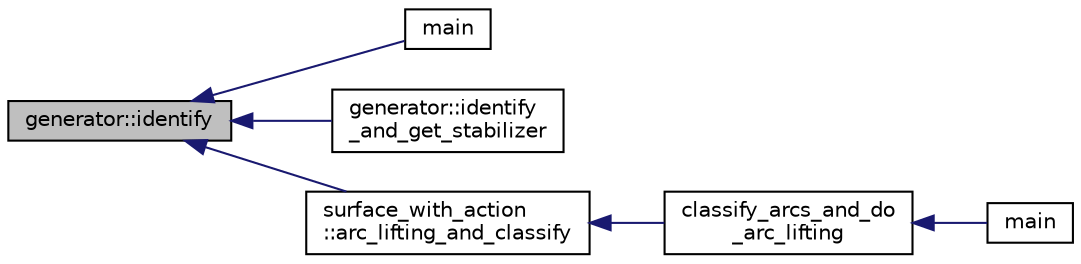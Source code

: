 digraph "generator::identify"
{
  edge [fontname="Helvetica",fontsize="10",labelfontname="Helvetica",labelfontsize="10"];
  node [fontname="Helvetica",fontsize="10",shape=record];
  rankdir="LR";
  Node9776 [label="generator::identify",height=0.2,width=0.4,color="black", fillcolor="grey75", style="filled", fontcolor="black"];
  Node9776 -> Node9777 [dir="back",color="midnightblue",fontsize="10",style="solid",fontname="Helvetica"];
  Node9777 [label="main",height=0.2,width=0.4,color="black", fillcolor="white", style="filled",URL="$de/d2d/graph_2graph_8_c.html#a217dbf8b442f20279ea00b898af96f52"];
  Node9776 -> Node9778 [dir="back",color="midnightblue",fontsize="10",style="solid",fontname="Helvetica"];
  Node9778 [label="generator::identify\l_and_get_stabilizer",height=0.2,width=0.4,color="black", fillcolor="white", style="filled",URL="$d7/d73/classgenerator.html#a7869a4ccc807a96d18fa5d535e74cf1e"];
  Node9776 -> Node9779 [dir="back",color="midnightblue",fontsize="10",style="solid",fontname="Helvetica"];
  Node9779 [label="surface_with_action\l::arc_lifting_and_classify",height=0.2,width=0.4,color="black", fillcolor="white", style="filled",URL="$d8/df9/classsurface__with__action.html#a62a3948f830c59e09ef94937650a07a4"];
  Node9779 -> Node9780 [dir="back",color="midnightblue",fontsize="10",style="solid",fontname="Helvetica"];
  Node9780 [label="classify_arcs_and_do\l_arc_lifting",height=0.2,width=0.4,color="black", fillcolor="white", style="filled",URL="$d6/dc3/arc__lifting__main_8_c.html#afdd7be16f16b8c71e9a72fe5f6a0b59c"];
  Node9780 -> Node9781 [dir="back",color="midnightblue",fontsize="10",style="solid",fontname="Helvetica"];
  Node9781 [label="main",height=0.2,width=0.4,color="black", fillcolor="white", style="filled",URL="$d6/dc3/arc__lifting__main_8_c.html#a217dbf8b442f20279ea00b898af96f52"];
}
